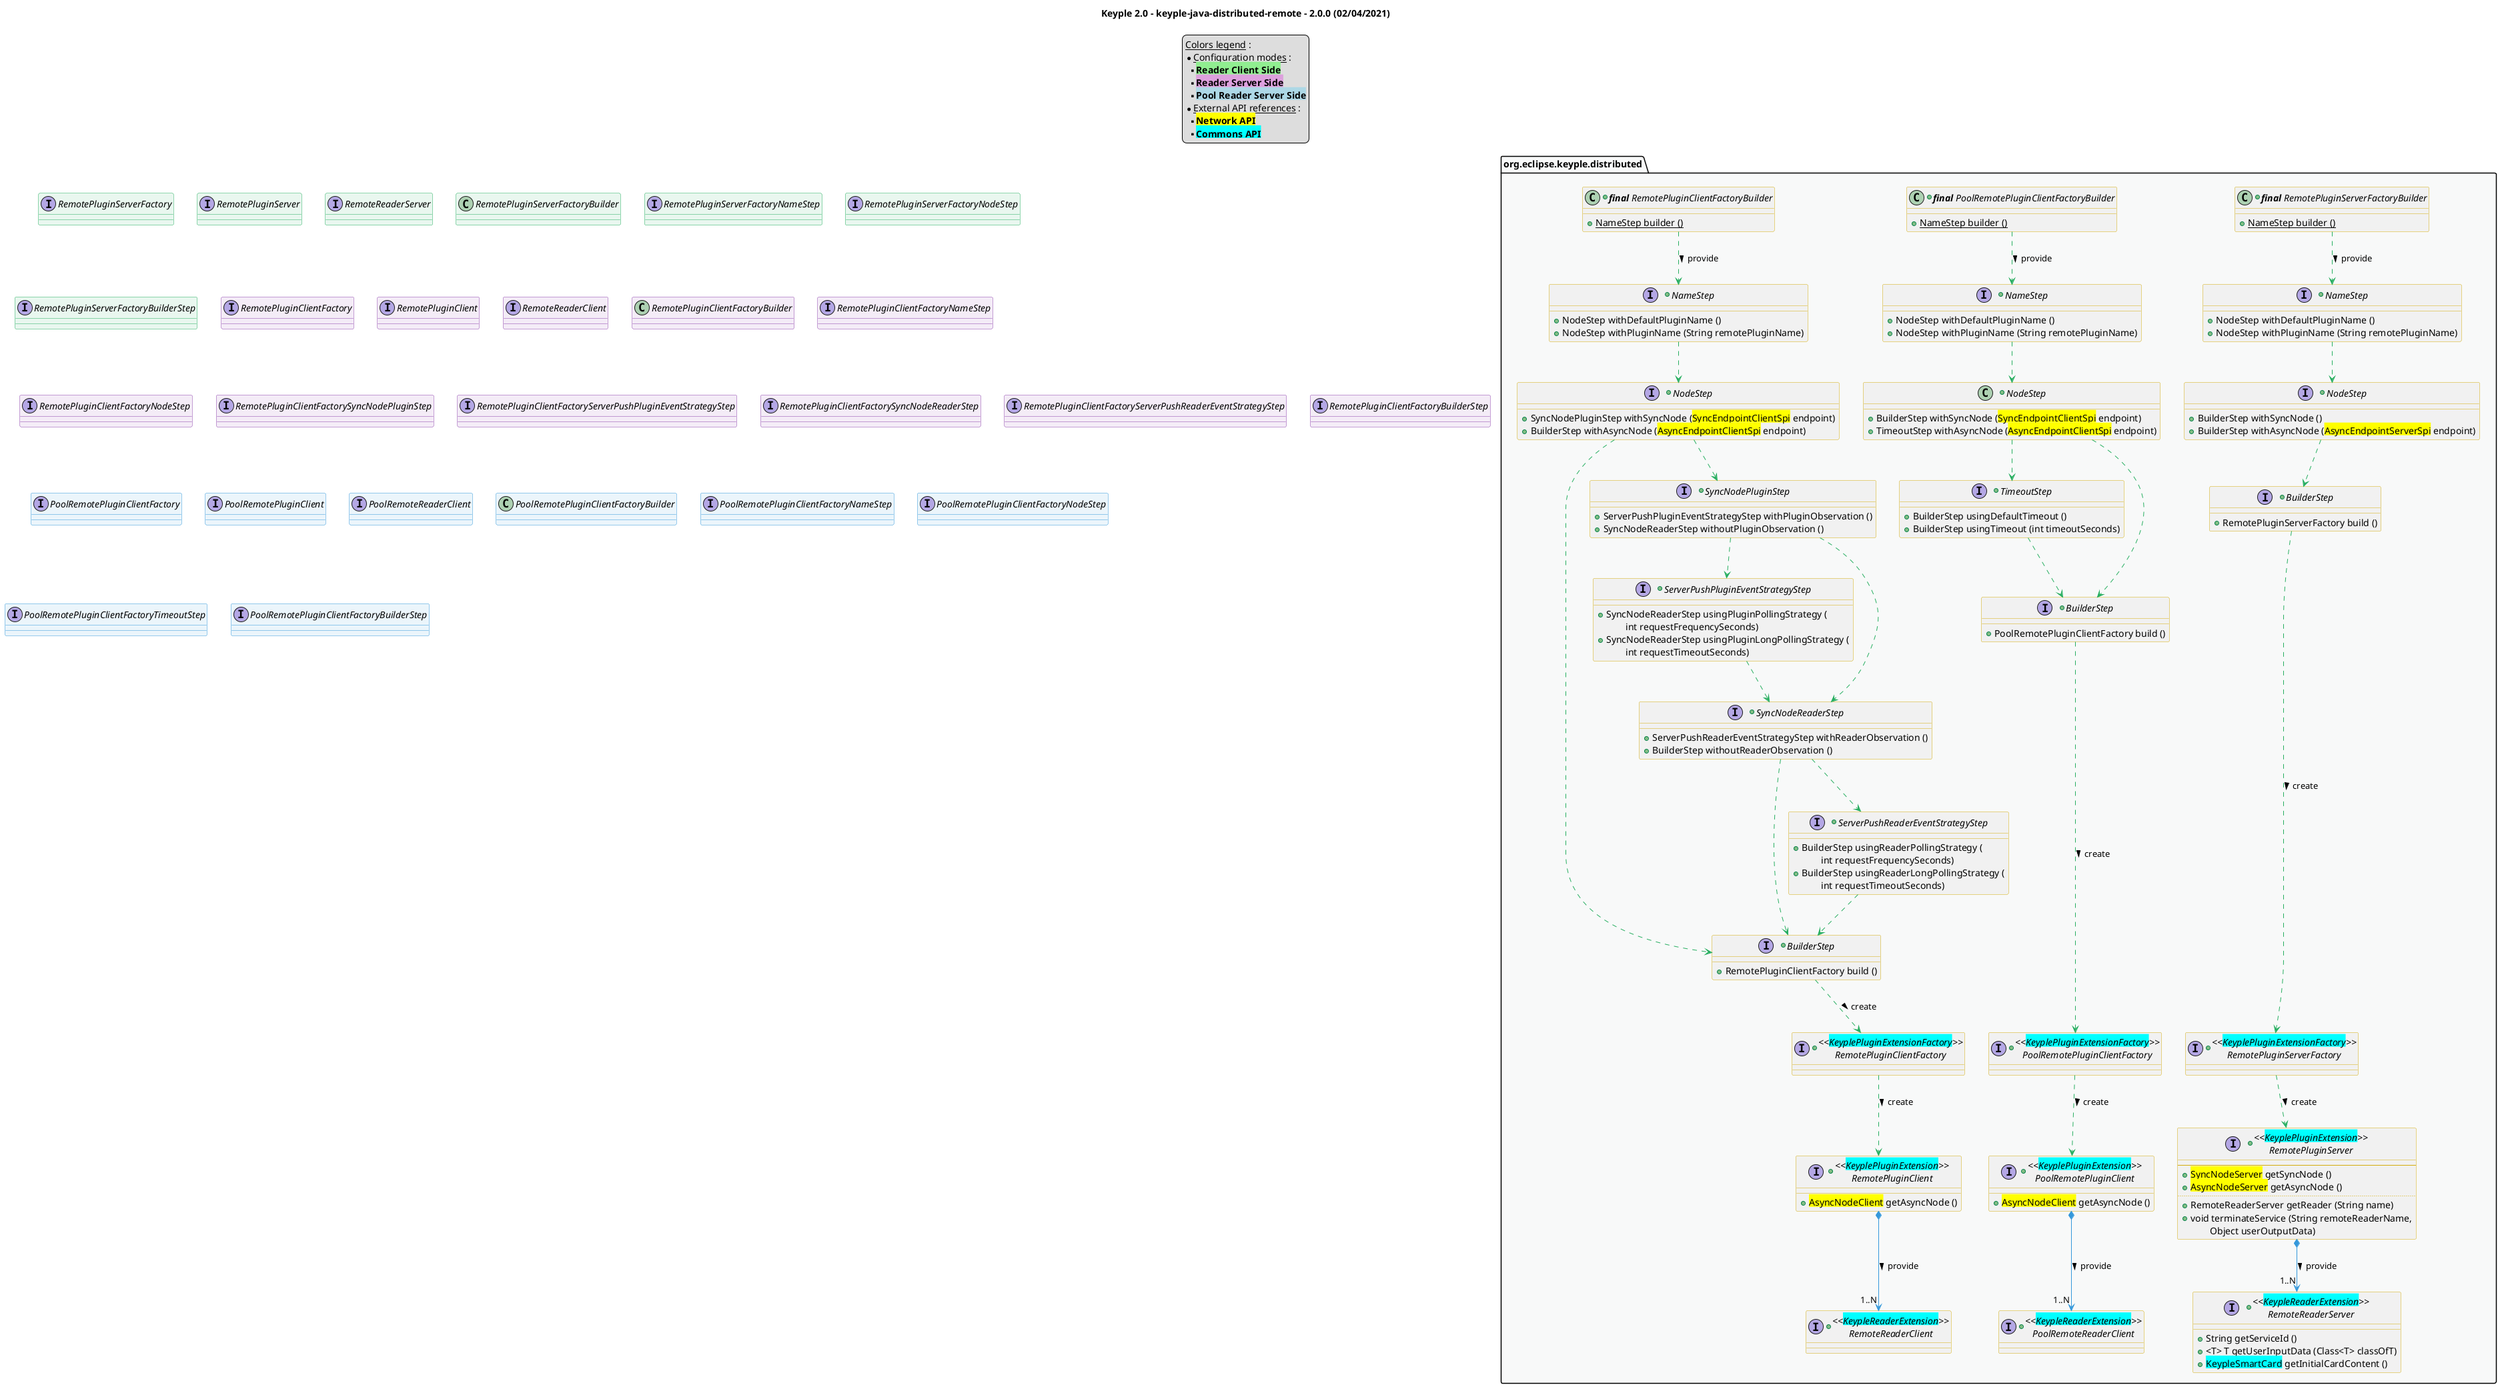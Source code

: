@startuml
title
    Keyple 2.0 - keyple-java-distributed-remote - 2.0.0 (02/04/2021)
end title

' == THEME ==

'Couleurs issues de : https://htmlcolorcodes.com/fr/tableau-de-couleur/tableau-de-couleur-design-plat/
!define C_GREY1 F8F9F9
!define C_GREY2 F2F3F4
!define C_GREY3 E5E7E9
!define C_GREY4 D7DBDD
!define C_GREY5 CACFD2
!define C_GREY6 BDC3C7
!define C_LINK 3498DB
!define C_USE 27AE60

skinparam Shadowing false
skinparam ClassFontStyle italic
skinparam ClassBorderColor #D4AC0D
skinparam stereotypeABorderColor #A9DCDF
skinparam stereotypeIBorderColor #B4A7E5
skinparam stereotypeCBorderColor #ADD1B2
skinparam stereotypeEBorderColor #EB93DF
' Red
skinparam ClassBackgroundColor<<red>> #FDEDEC
skinparam ClassBorderColor<<red>> #E74C3C
hide <<red>> stereotype
' Purple
skinparam ClassBackgroundColor<<purple>> #F4ECF7
skinparam ClassBorderColor<<purple>> #8E44AD
hide <<purple>> stereotype
' blue
skinparam ClassBackgroundColor<<blue>> #EBF5FB
skinparam ClassBorderColor<<blue>> #3498DB
hide <<blue>> stereotype
' Green
skinparam ClassBackgroundColor<<green>> #E9F7EF
skinparam ClassBorderColor<<green>> #27AE60
hide <<green>> stereotype
' Grey
skinparam ClassBackgroundColor<<grey>> #EAECEE
skinparam ClassBorderColor<<grey>> #2C3E50
hide <<grey>> stereotype

' == CONTENT ==

legend top
    __Colors legend__ :
    * __Configuration modes__ :
    ** <back:lightGreen>**Reader Client Side**</back>
    ** <back:plum>**Reader Server Side**</back>
    ** <back:lightBlue>**Pool Reader Server Side**</back>
    * __External API references__ :
    ** <back:yellow>**Network API**</back>
    ** <back:cyan>**Commons API**</back>
end legend

package "org.eclipse.keyple.distributed" as root {

    ' Remote Handlers
    +interface "<<<back:cyan>KeyplePluginExtension</back>>>\nRemotePluginServer" as RemotePluginServer {
        --
        +<back:yellow>SyncNodeServer</back> getSyncNode ()
        +<back:yellow>AsyncNodeServer</back> getAsyncNode ()
        ..
        +RemoteReaderServer getReader (String name)
        +void terminateService (String remoteReaderName,
            \tObject userOutputData)
    }
    +interface "<<<back:cyan>KeypleReaderExtension</back>>>\nRemoteReaderServer" as RemoteReaderServer {
        +String getServiceId ()
        +<T> T getUserInputData (Class<T> classOfT)
        +<back:cyan>KeypleSmartCard</back> getInitialCardContent ()
    }
    +interface "<<<back:cyan>KeyplePluginExtension</back>>>\nRemotePluginClient" as RemotePluginClient {
        +<back:yellow>AsyncNodeClient</back> getAsyncNode ()
    }
    +interface "<<<back:cyan>KeypleReaderExtension</back>>>\nRemoteReaderClient" as RemoteReaderClient {
    }
    +interface "<<<back:cyan>KeyplePluginExtension</back>>>\nPoolRemotePluginClient" as PoolRemotePluginClient {
        +<back:yellow>AsyncNodeClient</back> getAsyncNode ()
    }
    +interface "<<<back:cyan>KeypleReaderExtension</back>>>\nPoolRemoteReaderClient" as PoolRemoteReaderClient {
    }

    ' Factories
    together {
        +interface "<<<back:cyan>KeyplePluginExtensionFactory</back>>>\nRemotePluginServerFactory" as RemotePluginServerFactory {
        }
        +interface "<<<back:cyan>KeyplePluginExtensionFactory</back>>>\nRemotePluginClientFactory" as RemotePluginClientFactory {
        }
        +interface "<<<back:cyan>KeyplePluginExtensionFactory</back>>>\nPoolRemotePluginClientFactory" as PoolRemotePluginClientFactory {
        }
    }

    ' Factories builders
    together {
        +class "**final** RemotePluginServerFactoryBuilder" as RemotePluginServerFactoryBuilder {
            + {static} NameStep builder ()
        }
        +interface "NameStep" as RemotePluginServerFactoryNameStep {
            + NodeStep withDefaultPluginName ()
            + NodeStep withPluginName (String remotePluginName)
        }
        +interface "NodeStep" as RemotePluginServerFactoryNodeStep {
            + BuilderStep withSyncNode ()
            + BuilderStep withAsyncNode (<back:yellow>AsyncEndpointServerSpi</back> endpoint)
        }
        +interface "BuilderStep" as RemotePluginServerFactoryBuilderStep {
            + RemotePluginServerFactory build ()
        }

        +class "**final** RemotePluginClientFactoryBuilder" as RemotePluginClientFactoryBuilder {
            + {static} NameStep builder ()
        }
        +interface "NameStep" as RemotePluginClientFactoryNameStep {
            + NodeStep withDefaultPluginName ()
            + NodeStep withPluginName (String remotePluginName)
        }
        +interface "NodeStep" as RemotePluginClientFactoryNodeStep {
            + SyncNodePluginStep withSyncNode (<back:yellow>SyncEndpointClientSpi</back> endpoint)
            + BuilderStep withAsyncNode (<back:yellow>AsyncEndpointClientSpi</back> endpoint)
        }
        +interface "SyncNodePluginStep" as RemotePluginClientFactorySyncNodePluginStep {
            + ServerPushPluginEventStrategyStep withPluginObservation ()
            + SyncNodeReaderStep withoutPluginObservation ()
        }
        +interface "ServerPushPluginEventStrategyStep" as RemotePluginClientFactoryServerPushPluginEventStrategyStep {
            + SyncNodeReaderStep usingPluginPollingStrategy (
                \tint requestFrequencySeconds)
            + SyncNodeReaderStep usingPluginLongPollingStrategy (
                \tint requestTimeoutSeconds)
        }
        +interface "SyncNodeReaderStep" as RemotePluginClientFactorySyncNodeReaderStep {
            + ServerPushReaderEventStrategyStep withReaderObservation ()
            + BuilderStep withoutReaderObservation ()
        }
        +interface "ServerPushReaderEventStrategyStep" as RemotePluginClientFactoryServerPushReaderEventStrategyStep {
            + BuilderStep usingReaderPollingStrategy (
                \tint requestFrequencySeconds)
            + BuilderStep usingReaderLongPollingStrategy (
                \tint requestTimeoutSeconds)
        }
        +interface "BuilderStep" as RemotePluginClientFactoryBuilderStep {
            + RemotePluginClientFactory build ()
        }

        +class "**final** PoolRemotePluginClientFactoryBuilder" as PoolRemotePluginClientFactoryBuilder {
            + {static} NameStep builder ()
        }
        +interface "NameStep" as PoolRemotePluginClientFactoryNameStep {
            + NodeStep withDefaultPluginName ()
            + NodeStep withPluginName (String remotePluginName)
        }
        +class "NodeStep" as PoolRemotePluginClientFactoryNodeStep {
            + BuilderStep withSyncNode (<back:yellow>SyncEndpointClientSpi</back> endpoint)
            + TimeoutStep withAsyncNode (<back:yellow>AsyncEndpointClientSpi</back> endpoint)
        }
        +interface "TimeoutStep" as PoolRemotePluginClientFactoryTimeoutStep {
            + BuilderStep usingDefaultTimeout ()
            + BuilderStep usingTimeout (int timeoutSeconds)
        }
        +interface "BuilderStep" as PoolRemotePluginClientFactoryBuilderStep {
            + PoolRemotePluginClientFactory build ()
        }
    }
}

' Associations
RemotePluginServerFactoryBuilder ..> RemotePluginServerFactoryNameStep #C_USE : provide >
RemotePluginServerFactoryNameStep ..> RemotePluginServerFactoryNodeStep #C_USE
RemotePluginServerFactoryNodeStep ..> RemotePluginServerFactoryBuilderStep #C_USE
RemotePluginServerFactoryBuilderStep ..> RemotePluginServerFactory #C_USE : create >
RemotePluginServerFactory ..> RemotePluginServer #C_USE : create >
RemotePluginServer *--> "1..N" RemoteReaderServer #C_LINK : provide >

RemotePluginClientFactoryBuilder ..> RemotePluginClientFactoryNameStep #C_USE : provide >
RemotePluginClientFactoryNameStep ..> RemotePluginClientFactoryNodeStep #C_USE
RemotePluginClientFactoryNodeStep ..> RemotePluginClientFactoryBuilderStep #C_USE
RemotePluginClientFactoryNodeStep ..> RemotePluginClientFactorySyncNodePluginStep #C_USE
RemotePluginClientFactorySyncNodePluginStep ..> RemotePluginClientFactoryServerPushPluginEventStrategyStep #C_USE
RemotePluginClientFactoryServerPushPluginEventStrategyStep ..> RemotePluginClientFactorySyncNodeReaderStep #C_USE
RemotePluginClientFactorySyncNodePluginStep ..> RemotePluginClientFactorySyncNodeReaderStep #C_USE
RemotePluginClientFactorySyncNodeReaderStep ..> RemotePluginClientFactoryBuilderStep #C_USE
RemotePluginClientFactorySyncNodeReaderStep ..> RemotePluginClientFactoryServerPushReaderEventStrategyStep #C_USE
RemotePluginClientFactoryServerPushReaderEventStrategyStep ..> RemotePluginClientFactoryBuilderStep #C_USE
RemotePluginClientFactoryBuilderStep ..> RemotePluginClientFactory #C_USE : create >
RemotePluginClientFactory ..> RemotePluginClient #C_USE : create >
RemotePluginClient *--> "1..N" RemoteReaderClient #C_LINK : provide >

PoolRemotePluginClientFactoryBuilder ..> PoolRemotePluginClientFactoryNameStep #C_USE : provide >
PoolRemotePluginClientFactoryNameStep ..> PoolRemotePluginClientFactoryNodeStep #C_USE
PoolRemotePluginClientFactoryNodeStep ..> PoolRemotePluginClientFactoryTimeoutStep #C_USE
PoolRemotePluginClientFactoryNodeStep ..> PoolRemotePluginClientFactoryBuilderStep #C_USE
PoolRemotePluginClientFactoryTimeoutStep ..> PoolRemotePluginClientFactoryBuilderStep #C_USE
PoolRemotePluginClientFactoryBuilderStep ..> PoolRemotePluginClientFactory #C_USE : create >
PoolRemotePluginClientFactory ..> PoolRemotePluginClient #C_USE : create >
PoolRemotePluginClient *--> "1..N" PoolRemoteReaderClient #C_LINK : provide >

' == LAYOUT ==

' == STYLE ==

package root #C_GREY1 {}

interface RemotePluginServerFactory <<green>>
interface RemotePluginServer <<green>>
interface RemoteReaderServer <<green>>
class RemotePluginServerFactoryBuilder <<green>>
interface RemotePluginServerFactoryNameStep <<green>>
interface RemotePluginServerFactoryNodeStep <<green>>
interface RemotePluginServerFactoryBuilderStep <<green>>

interface RemotePluginClientFactory <<purple>>
interface RemotePluginClient <<purple>>
interface RemoteReaderClient <<purple>>
class RemotePluginClientFactoryBuilder <<purple>>
interface RemotePluginClientFactoryNameStep <<purple>>
interface RemotePluginClientFactoryNodeStep <<purple>>
interface RemotePluginClientFactorySyncNodePluginStep <<purple>>
interface RemotePluginClientFactoryServerPushPluginEventStrategyStep <<purple>>
interface RemotePluginClientFactorySyncNodeReaderStep <<purple>>
interface RemotePluginClientFactoryServerPushReaderEventStrategyStep <<purple>>
interface RemotePluginClientFactoryBuilderStep <<purple>>

interface PoolRemotePluginClientFactory <<blue>>
interface PoolRemotePluginClient <<blue>>
interface PoolRemoteReaderClient <<blue>>
class PoolRemotePluginClientFactoryBuilder <<blue>>
interface PoolRemotePluginClientFactoryNameStep <<blue>>
interface PoolRemotePluginClientFactoryNodeStep <<blue>>
interface PoolRemotePluginClientFactoryTimeoutStep <<blue>>
interface PoolRemotePluginClientFactoryBuilderStep <<blue>>

@enduml